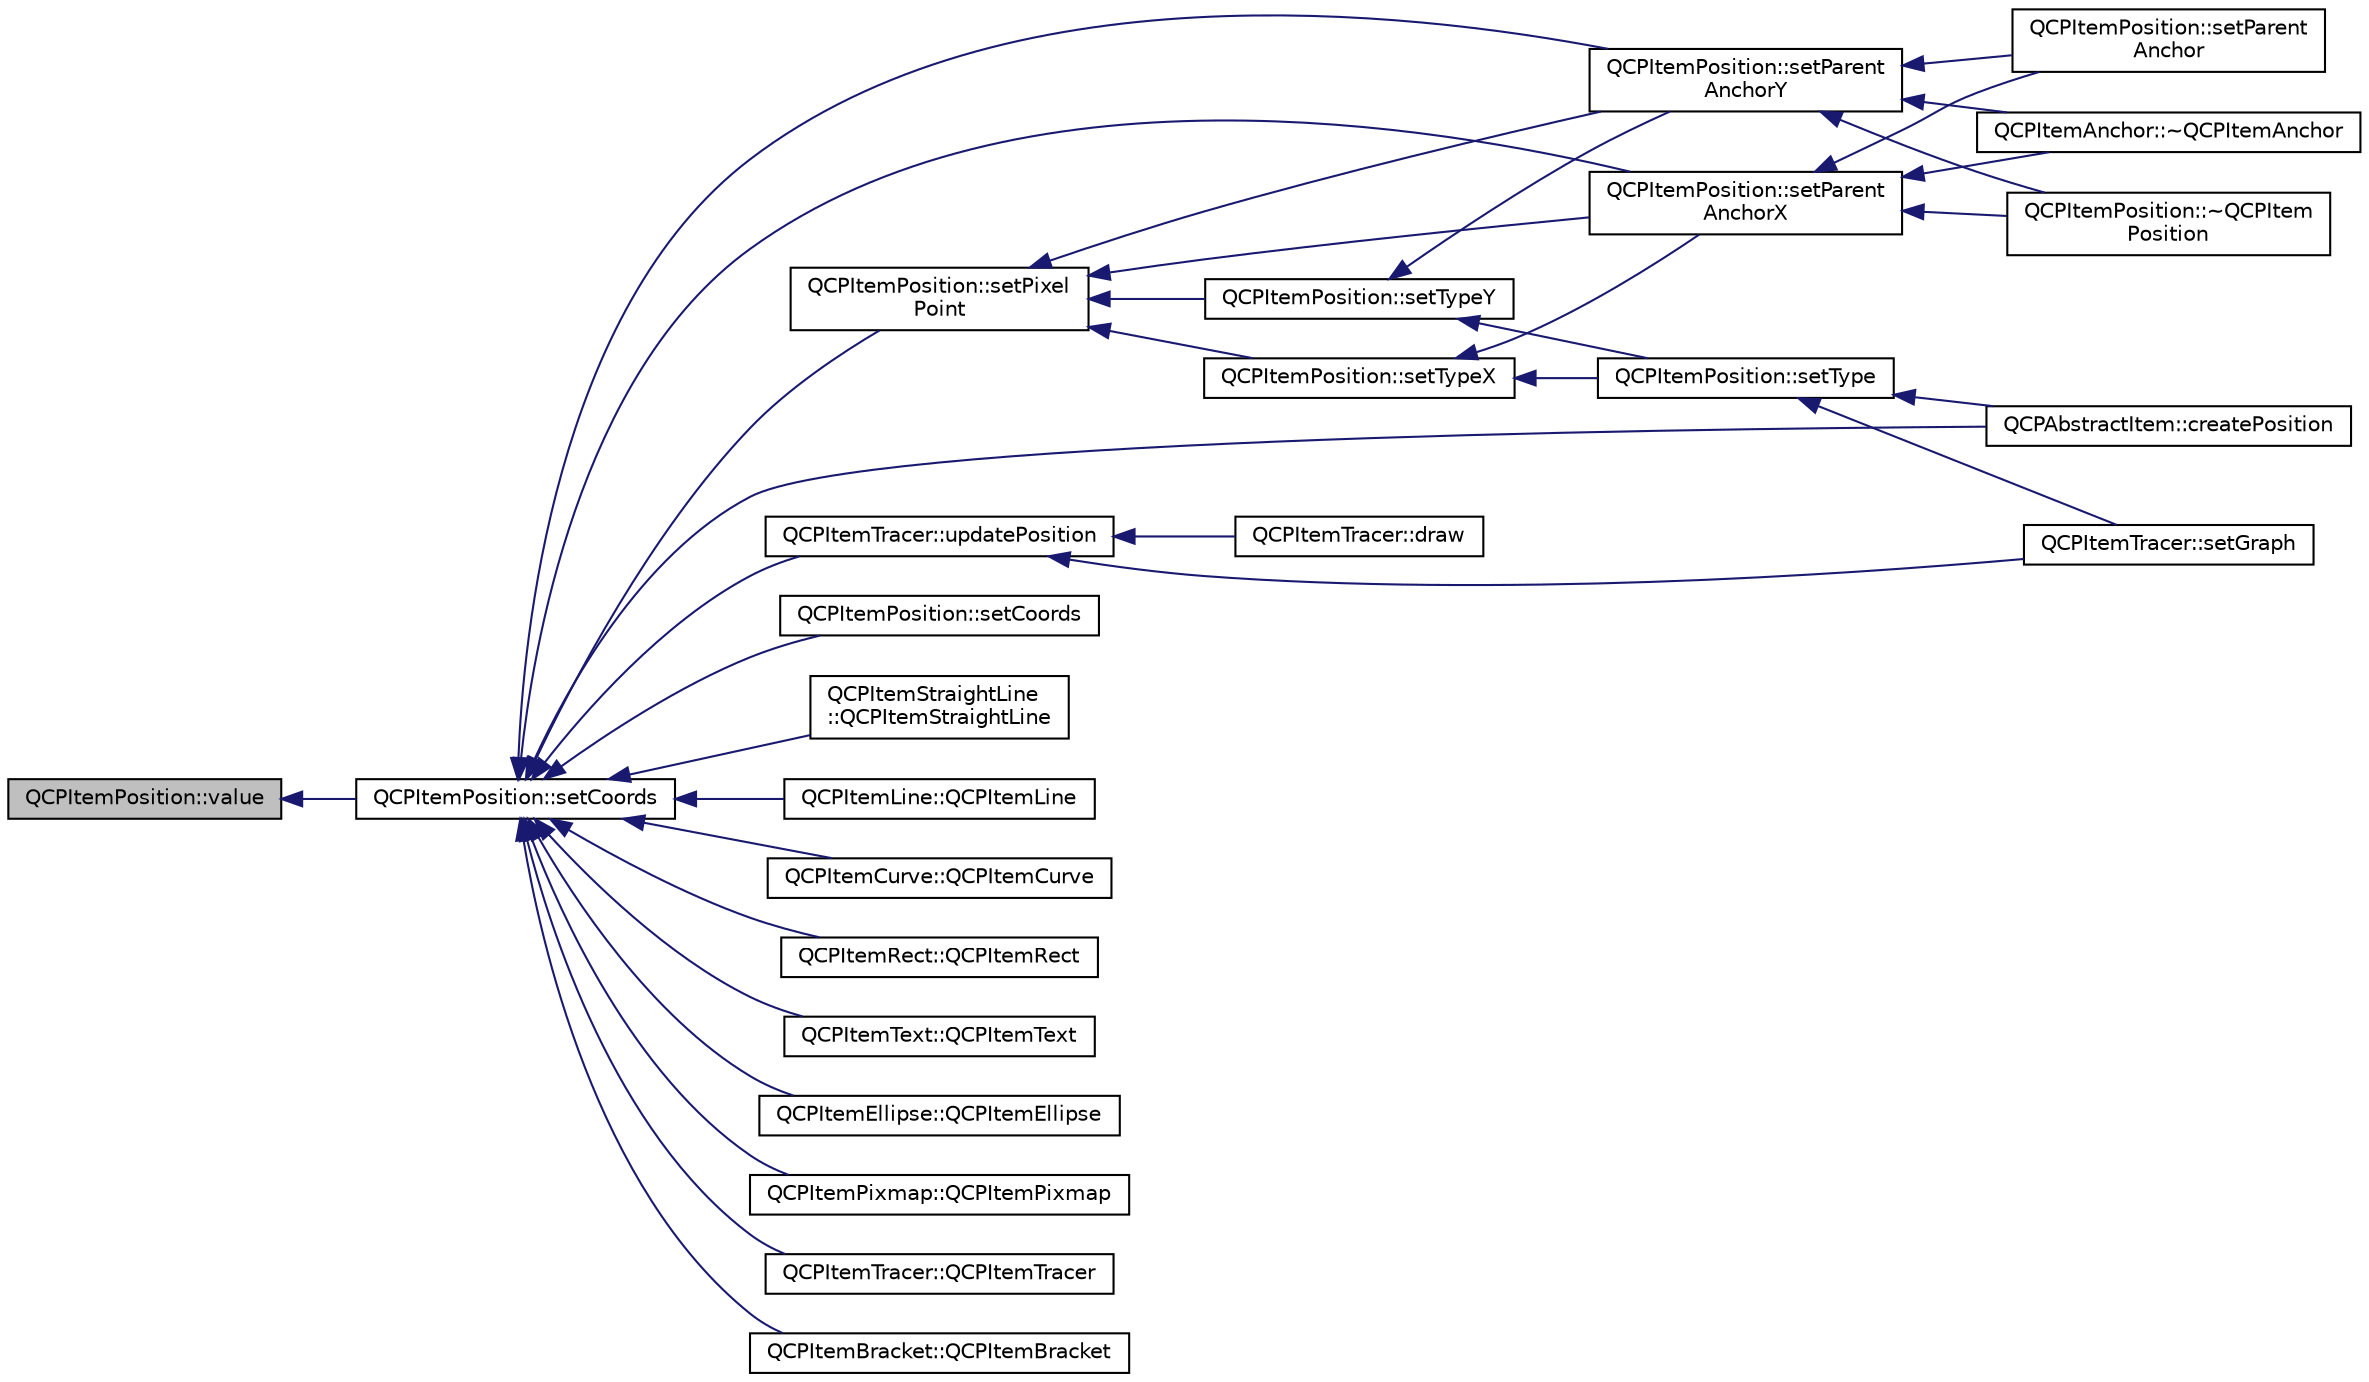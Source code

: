 digraph "QCPItemPosition::value"
{
  edge [fontname="Helvetica",fontsize="10",labelfontname="Helvetica",labelfontsize="10"];
  node [fontname="Helvetica",fontsize="10",shape=record];
  rankdir="LR";
  Node317 [label="QCPItemPosition::value",height=0.2,width=0.4,color="black", fillcolor="grey75", style="filled", fontcolor="black"];
  Node317 -> Node318 [dir="back",color="midnightblue",fontsize="10",style="solid",fontname="Helvetica"];
  Node318 [label="QCPItemPosition::setCoords",height=0.2,width=0.4,color="black", fillcolor="white", style="filled",URL="$d1/dad/class_q_c_p_item_position.html#aa988ba4e87ab684c9021017dcaba945f"];
  Node318 -> Node319 [dir="back",color="midnightblue",fontsize="10",style="solid",fontname="Helvetica"];
  Node319 [label="QCPItemPosition::setParent\lAnchorX",height=0.2,width=0.4,color="black", fillcolor="white", style="filled",URL="$d1/dad/class_q_c_p_item_position.html#add71461a973927c74e42179480916d9c"];
  Node319 -> Node320 [dir="back",color="midnightblue",fontsize="10",style="solid",fontname="Helvetica"];
  Node320 [label="QCPItemAnchor::~QCPItemAnchor",height=0.2,width=0.4,color="black", fillcolor="white", style="filled",URL="$d4/d7c/class_q_c_p_item_anchor.html#a1868559407600688ee4d1a4621e81ceb"];
  Node319 -> Node321 [dir="back",color="midnightblue",fontsize="10",style="solid",fontname="Helvetica"];
  Node321 [label="QCPItemPosition::~QCPItem\lPosition",height=0.2,width=0.4,color="black", fillcolor="white", style="filled",URL="$d1/dad/class_q_c_p_item_position.html#ad8a289016f7a62332f9c865c39ab2047"];
  Node319 -> Node322 [dir="back",color="midnightblue",fontsize="10",style="solid",fontname="Helvetica"];
  Node322 [label="QCPItemPosition::setParent\lAnchor",height=0.2,width=0.4,color="black", fillcolor="white", style="filled",URL="$d1/dad/class_q_c_p_item_position.html#ac094d67a95d2dceafa0d50b9db3a7e51"];
  Node318 -> Node323 [dir="back",color="midnightblue",fontsize="10",style="solid",fontname="Helvetica"];
  Node323 [label="QCPItemPosition::setParent\lAnchorY",height=0.2,width=0.4,color="black", fillcolor="white", style="filled",URL="$d1/dad/class_q_c_p_item_position.html#add5ec1db9d19cec58a3b5c9e0a0c3f9d"];
  Node323 -> Node320 [dir="back",color="midnightblue",fontsize="10",style="solid",fontname="Helvetica"];
  Node323 -> Node321 [dir="back",color="midnightblue",fontsize="10",style="solid",fontname="Helvetica"];
  Node323 -> Node322 [dir="back",color="midnightblue",fontsize="10",style="solid",fontname="Helvetica"];
  Node318 -> Node324 [dir="back",color="midnightblue",fontsize="10",style="solid",fontname="Helvetica"];
  Node324 [label="QCPItemPosition::setCoords",height=0.2,width=0.4,color="black", fillcolor="white", style="filled",URL="$d1/dad/class_q_c_p_item_position.html#acc70b3abc143287f806e5f154e5e07b0"];
  Node318 -> Node325 [dir="back",color="midnightblue",fontsize="10",style="solid",fontname="Helvetica"];
  Node325 [label="QCPItemPosition::setPixel\lPoint",height=0.2,width=0.4,color="black", fillcolor="white", style="filled",URL="$d1/dad/class_q_c_p_item_position.html#ab404e56d9ac2ac2df0382c57933a71ef"];
  Node325 -> Node326 [dir="back",color="midnightblue",fontsize="10",style="solid",fontname="Helvetica"];
  Node326 [label="QCPItemPosition::setTypeX",height=0.2,width=0.4,color="black", fillcolor="white", style="filled",URL="$d1/dad/class_q_c_p_item_position.html#a2113b2351d6d00457fb3559a4e20c3ea"];
  Node326 -> Node327 [dir="back",color="midnightblue",fontsize="10",style="solid",fontname="Helvetica"];
  Node327 [label="QCPItemPosition::setType",height=0.2,width=0.4,color="black", fillcolor="white", style="filled",URL="$d1/dad/class_q_c_p_item_position.html#aa476abf71ed8fa4c537457ebb1a754ad"];
  Node327 -> Node328 [dir="back",color="midnightblue",fontsize="10",style="solid",fontname="Helvetica"];
  Node328 [label="QCPAbstractItem::createPosition",height=0.2,width=0.4,color="black", fillcolor="white", style="filled",URL="$da/d6a/class_q_c_p_abstract_item.html#a75036d39c4d4e2e1a7dd145fff915d32"];
  Node327 -> Node329 [dir="back",color="midnightblue",fontsize="10",style="solid",fontname="Helvetica"];
  Node329 [label="QCPItemTracer::setGraph",height=0.2,width=0.4,color="black", fillcolor="white", style="filled",URL="$d9/da3/class_q_c_p_item_tracer.html#af5886f4ded8dd68cb4f3388f390790c0"];
  Node326 -> Node319 [dir="back",color="midnightblue",fontsize="10",style="solid",fontname="Helvetica"];
  Node325 -> Node330 [dir="back",color="midnightblue",fontsize="10",style="solid",fontname="Helvetica"];
  Node330 [label="QCPItemPosition::setTypeY",height=0.2,width=0.4,color="black", fillcolor="white", style="filled",URL="$d1/dad/class_q_c_p_item_position.html#ac2a454aa5a54c1615c50686601ec4510"];
  Node330 -> Node327 [dir="back",color="midnightblue",fontsize="10",style="solid",fontname="Helvetica"];
  Node330 -> Node323 [dir="back",color="midnightblue",fontsize="10",style="solid",fontname="Helvetica"];
  Node325 -> Node319 [dir="back",color="midnightblue",fontsize="10",style="solid",fontname="Helvetica"];
  Node325 -> Node323 [dir="back",color="midnightblue",fontsize="10",style="solid",fontname="Helvetica"];
  Node318 -> Node328 [dir="back",color="midnightblue",fontsize="10",style="solid",fontname="Helvetica"];
  Node318 -> Node331 [dir="back",color="midnightblue",fontsize="10",style="solid",fontname="Helvetica"];
  Node331 [label="QCPItemStraightLine\l::QCPItemStraightLine",height=0.2,width=0.4,color="black", fillcolor="white", style="filled",URL="$d0/d2a/class_q_c_p_item_straight_line.html#a41fd2e1f006983449eca9830930c3b10"];
  Node318 -> Node332 [dir="back",color="midnightblue",fontsize="10",style="solid",fontname="Helvetica"];
  Node332 [label="QCPItemLine::QCPItemLine",height=0.2,width=0.4,color="black", fillcolor="white", style="filled",URL="$dd/d8c/class_q_c_p_item_line.html#a17804b7f64961c6accf25b61e85142e3"];
  Node318 -> Node333 [dir="back",color="midnightblue",fontsize="10",style="solid",fontname="Helvetica"];
  Node333 [label="QCPItemCurve::QCPItemCurve",height=0.2,width=0.4,color="black", fillcolor="white", style="filled",URL="$df/d63/class_q_c_p_item_curve.html#ac9b7508bb5c8827e1a7a6199f8c82bec"];
  Node318 -> Node334 [dir="back",color="midnightblue",fontsize="10",style="solid",fontname="Helvetica"];
  Node334 [label="QCPItemRect::QCPItemRect",height=0.2,width=0.4,color="black", fillcolor="white", style="filled",URL="$d9/dcc/class_q_c_p_item_rect.html#a412ad1579f7a1fba453d0fa28c496cbc"];
  Node318 -> Node335 [dir="back",color="midnightblue",fontsize="10",style="solid",fontname="Helvetica"];
  Node335 [label="QCPItemText::QCPItemText",height=0.2,width=0.4,color="black", fillcolor="white", style="filled",URL="$d7/da0/class_q_c_p_item_text.html#a77ff96a2972a00872ff8f8c67143abbe"];
  Node318 -> Node336 [dir="back",color="midnightblue",fontsize="10",style="solid",fontname="Helvetica"];
  Node336 [label="QCPItemEllipse::QCPItemEllipse",height=0.2,width=0.4,color="black", fillcolor="white", style="filled",URL="$da/d8f/class_q_c_p_item_ellipse.html#a759b77ef002515eba0263b5447ecb3fb"];
  Node318 -> Node337 [dir="back",color="midnightblue",fontsize="10",style="solid",fontname="Helvetica"];
  Node337 [label="QCPItemPixmap::QCPItemPixmap",height=0.2,width=0.4,color="black", fillcolor="white", style="filled",URL="$d7/dbd/class_q_c_p_item_pixmap.html#aa6de42a37261b21a5480e7da122345c3"];
  Node318 -> Node338 [dir="back",color="midnightblue",fontsize="10",style="solid",fontname="Helvetica"];
  Node338 [label="QCPItemTracer::QCPItemTracer",height=0.2,width=0.4,color="black", fillcolor="white", style="filled",URL="$d9/da3/class_q_c_p_item_tracer.html#adc5ca846eeac323db4aa1fc4081e36be"];
  Node318 -> Node339 [dir="back",color="midnightblue",fontsize="10",style="solid",fontname="Helvetica"];
  Node339 [label="QCPItemTracer::updatePosition",height=0.2,width=0.4,color="black", fillcolor="white", style="filled",URL="$d9/da3/class_q_c_p_item_tracer.html#a5b90296109e36384aedbc8908a670413"];
  Node339 -> Node329 [dir="back",color="midnightblue",fontsize="10",style="solid",fontname="Helvetica"];
  Node339 -> Node340 [dir="back",color="midnightblue",fontsize="10",style="solid",fontname="Helvetica"];
  Node340 [label="QCPItemTracer::draw",height=0.2,width=0.4,color="black", fillcolor="white", style="filled",URL="$d9/da3/class_q_c_p_item_tracer.html#aaaf49b48382c730ec9be0e74c2538315"];
  Node318 -> Node341 [dir="back",color="midnightblue",fontsize="10",style="solid",fontname="Helvetica"];
  Node341 [label="QCPItemBracket::QCPItemBracket",height=0.2,width=0.4,color="black", fillcolor="white", style="filled",URL="$d2/d64/class_q_c_p_item_bracket.html#a44ecfa37a76de5e3549e2d61f9d8ee56"];
}
